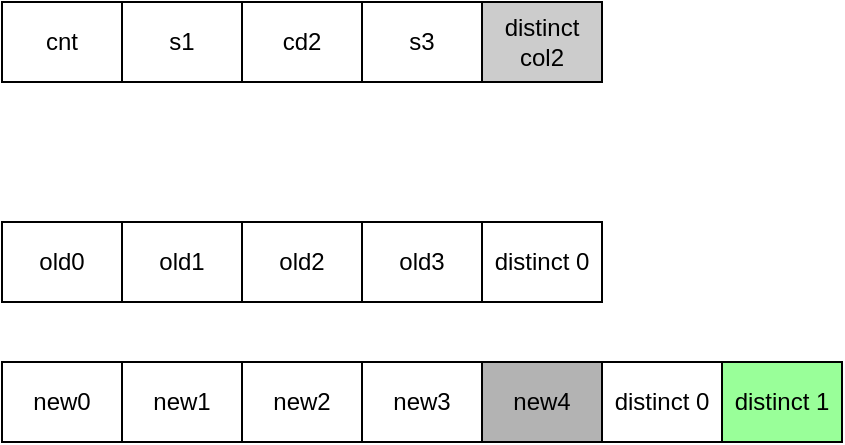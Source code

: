 <mxfile version="13.6.6" type="github">
  <diagram id="ZxbKsRTdsbTPOz-4aiGz" name="Page-1">
    <mxGraphModel dx="1426" dy="771" grid="1" gridSize="10" guides="1" tooltips="1" connect="1" arrows="1" fold="1" page="1" pageScale="1" pageWidth="827" pageHeight="1169" math="0" shadow="0">
      <root>
        <mxCell id="0" />
        <mxCell id="1" parent="0" />
        <mxCell id="G66WI_eh3q2Sm0LIqgCq-1" value="cnt" style="rounded=0;whiteSpace=wrap;html=1;" vertex="1" parent="1">
          <mxGeometry x="140" y="250" width="60" height="40" as="geometry" />
        </mxCell>
        <mxCell id="G66WI_eh3q2Sm0LIqgCq-2" value="s1" style="rounded=0;whiteSpace=wrap;html=1;" vertex="1" parent="1">
          <mxGeometry x="200" y="250" width="60" height="40" as="geometry" />
        </mxCell>
        <mxCell id="G66WI_eh3q2Sm0LIqgCq-3" value="cd2" style="rounded=0;whiteSpace=wrap;html=1;" vertex="1" parent="1">
          <mxGeometry x="260" y="250" width="60" height="40" as="geometry" />
        </mxCell>
        <mxCell id="G66WI_eh3q2Sm0LIqgCq-4" value="s3" style="rounded=0;whiteSpace=wrap;html=1;" vertex="1" parent="1">
          <mxGeometry x="320" y="250" width="60" height="40" as="geometry" />
        </mxCell>
        <mxCell id="G66WI_eh3q2Sm0LIqgCq-5" value="distinct col2" style="rounded=0;whiteSpace=wrap;html=1;fillColor=#CCCCCC;" vertex="1" parent="1">
          <mxGeometry x="380" y="250" width="60" height="40" as="geometry" />
        </mxCell>
        <mxCell id="G66WI_eh3q2Sm0LIqgCq-8" value="old0" style="rounded=0;whiteSpace=wrap;html=1;" vertex="1" parent="1">
          <mxGeometry x="140" y="360" width="60" height="40" as="geometry" />
        </mxCell>
        <mxCell id="G66WI_eh3q2Sm0LIqgCq-9" value="old1" style="rounded=0;whiteSpace=wrap;html=1;" vertex="1" parent="1">
          <mxGeometry x="200" y="360" width="60" height="40" as="geometry" />
        </mxCell>
        <mxCell id="G66WI_eh3q2Sm0LIqgCq-10" value="old2" style="rounded=0;whiteSpace=wrap;html=1;" vertex="1" parent="1">
          <mxGeometry x="260" y="360" width="60" height="40" as="geometry" />
        </mxCell>
        <mxCell id="G66WI_eh3q2Sm0LIqgCq-11" value="old3" style="rounded=0;whiteSpace=wrap;html=1;" vertex="1" parent="1">
          <mxGeometry x="320" y="360" width="60" height="40" as="geometry" />
        </mxCell>
        <mxCell id="G66WI_eh3q2Sm0LIqgCq-12" value="new0" style="rounded=0;whiteSpace=wrap;html=1;" vertex="1" parent="1">
          <mxGeometry x="140" y="430" width="60" height="40" as="geometry" />
        </mxCell>
        <mxCell id="G66WI_eh3q2Sm0LIqgCq-13" value="new1" style="rounded=0;whiteSpace=wrap;html=1;" vertex="1" parent="1">
          <mxGeometry x="200" y="430" width="60" height="40" as="geometry" />
        </mxCell>
        <mxCell id="G66WI_eh3q2Sm0LIqgCq-14" value="new2" style="rounded=0;whiteSpace=wrap;html=1;" vertex="1" parent="1">
          <mxGeometry x="260" y="430" width="60" height="40" as="geometry" />
        </mxCell>
        <mxCell id="G66WI_eh3q2Sm0LIqgCq-15" value="new3" style="rounded=0;whiteSpace=wrap;html=1;" vertex="1" parent="1">
          <mxGeometry x="320" y="430" width="60" height="40" as="geometry" />
        </mxCell>
        <mxCell id="G66WI_eh3q2Sm0LIqgCq-16" value="new4" style="rounded=0;whiteSpace=wrap;html=1;fillColor=#B3B3B3;" vertex="1" parent="1">
          <mxGeometry x="380" y="430" width="60" height="40" as="geometry" />
        </mxCell>
        <mxCell id="G66WI_eh3q2Sm0LIqgCq-17" value="distinct 1" style="rounded=0;whiteSpace=wrap;html=1;fillColor=#99FF99;" vertex="1" parent="1">
          <mxGeometry x="500" y="430" width="60" height="40" as="geometry" />
        </mxCell>
        <mxCell id="G66WI_eh3q2Sm0LIqgCq-18" value="distinct 0" style="rounded=0;whiteSpace=wrap;html=1;" vertex="1" parent="1">
          <mxGeometry x="440" y="430" width="60" height="40" as="geometry" />
        </mxCell>
        <mxCell id="G66WI_eh3q2Sm0LIqgCq-19" value="distinct 0" style="rounded=0;whiteSpace=wrap;html=1;" vertex="1" parent="1">
          <mxGeometry x="380" y="360" width="60" height="40" as="geometry" />
        </mxCell>
      </root>
    </mxGraphModel>
  </diagram>
</mxfile>
